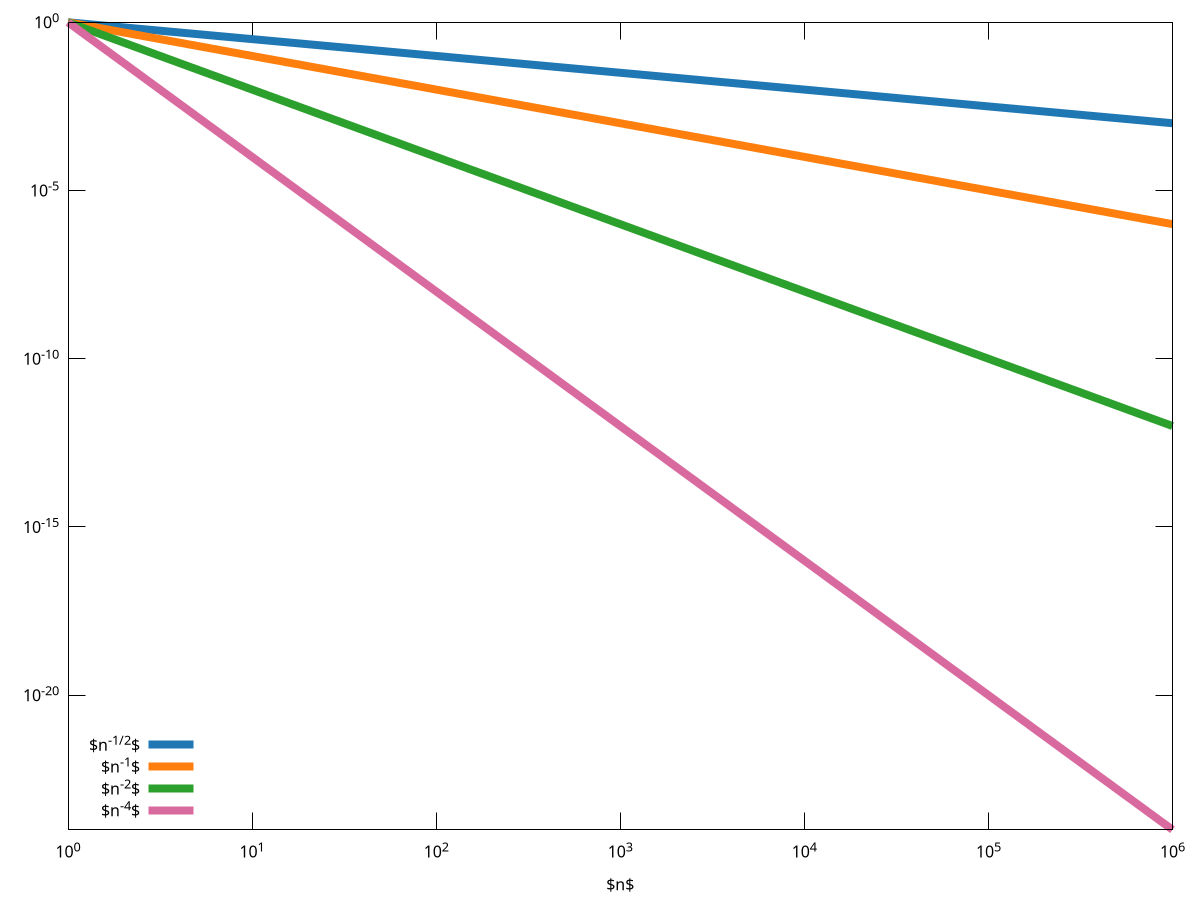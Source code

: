 set terminal epslatex standalone size 10cm,8cm color colortext 12
set output 'figure.tex'

# Set log scale for both axes
set logscale xy

# Set range for x-axis
set xrange [1:1e6]

# Specify tick format to use scientific notation
set ytics format "10^{%L}" scale 2 
set xtics format "10^{%L}" scale 2

# Unset minor ticks along y and x
unset mytics
unset mxtics

# Set legend at bottom left
set key bottom left

# Set x-axis label
set xlabel '$n$'

# Set line styles with custom colors and widths
set style line 1 lc rgb '#1f77b4' lt 1 lw 8  # Blue for n^(-1/2)
set style line 2 lc rgb '#ff7f0e' lt 1 lw 8  # Orange for n^(-1)
set style line 3 lc rgb '#2ca02c' lt 1 lw 8  # Green for n^(-2)
set style line 4 lc rgb '#D96AA0' lt 1 lw 8  # Pink for n^(-4)

# Plot the power functions with log scale
plot x**(-0.5) with lines linestyle 1 title '$n^{-1/2}$', \
     x**(-1) with lines linestyle 2 title '$n^{-1}$', \
     x**(-2) with lines linestyle 3 title '$n^{-2}$', \
     x**(-4) with lines linestyle 4 title '$n^{-4}$'
